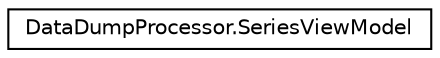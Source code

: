 digraph G
{
  edge [fontname="Helvetica",fontsize="10",labelfontname="Helvetica",labelfontsize="10"];
  node [fontname="Helvetica",fontsize="10",shape=record];
  rankdir="LR";
  Node1 [label="DataDumpProcessor.SeriesViewModel",height=0.2,width=0.4,color="black", fillcolor="white", style="filled",URL="$class_data_dump_processor_1_1_series_view_model.html"];
}
